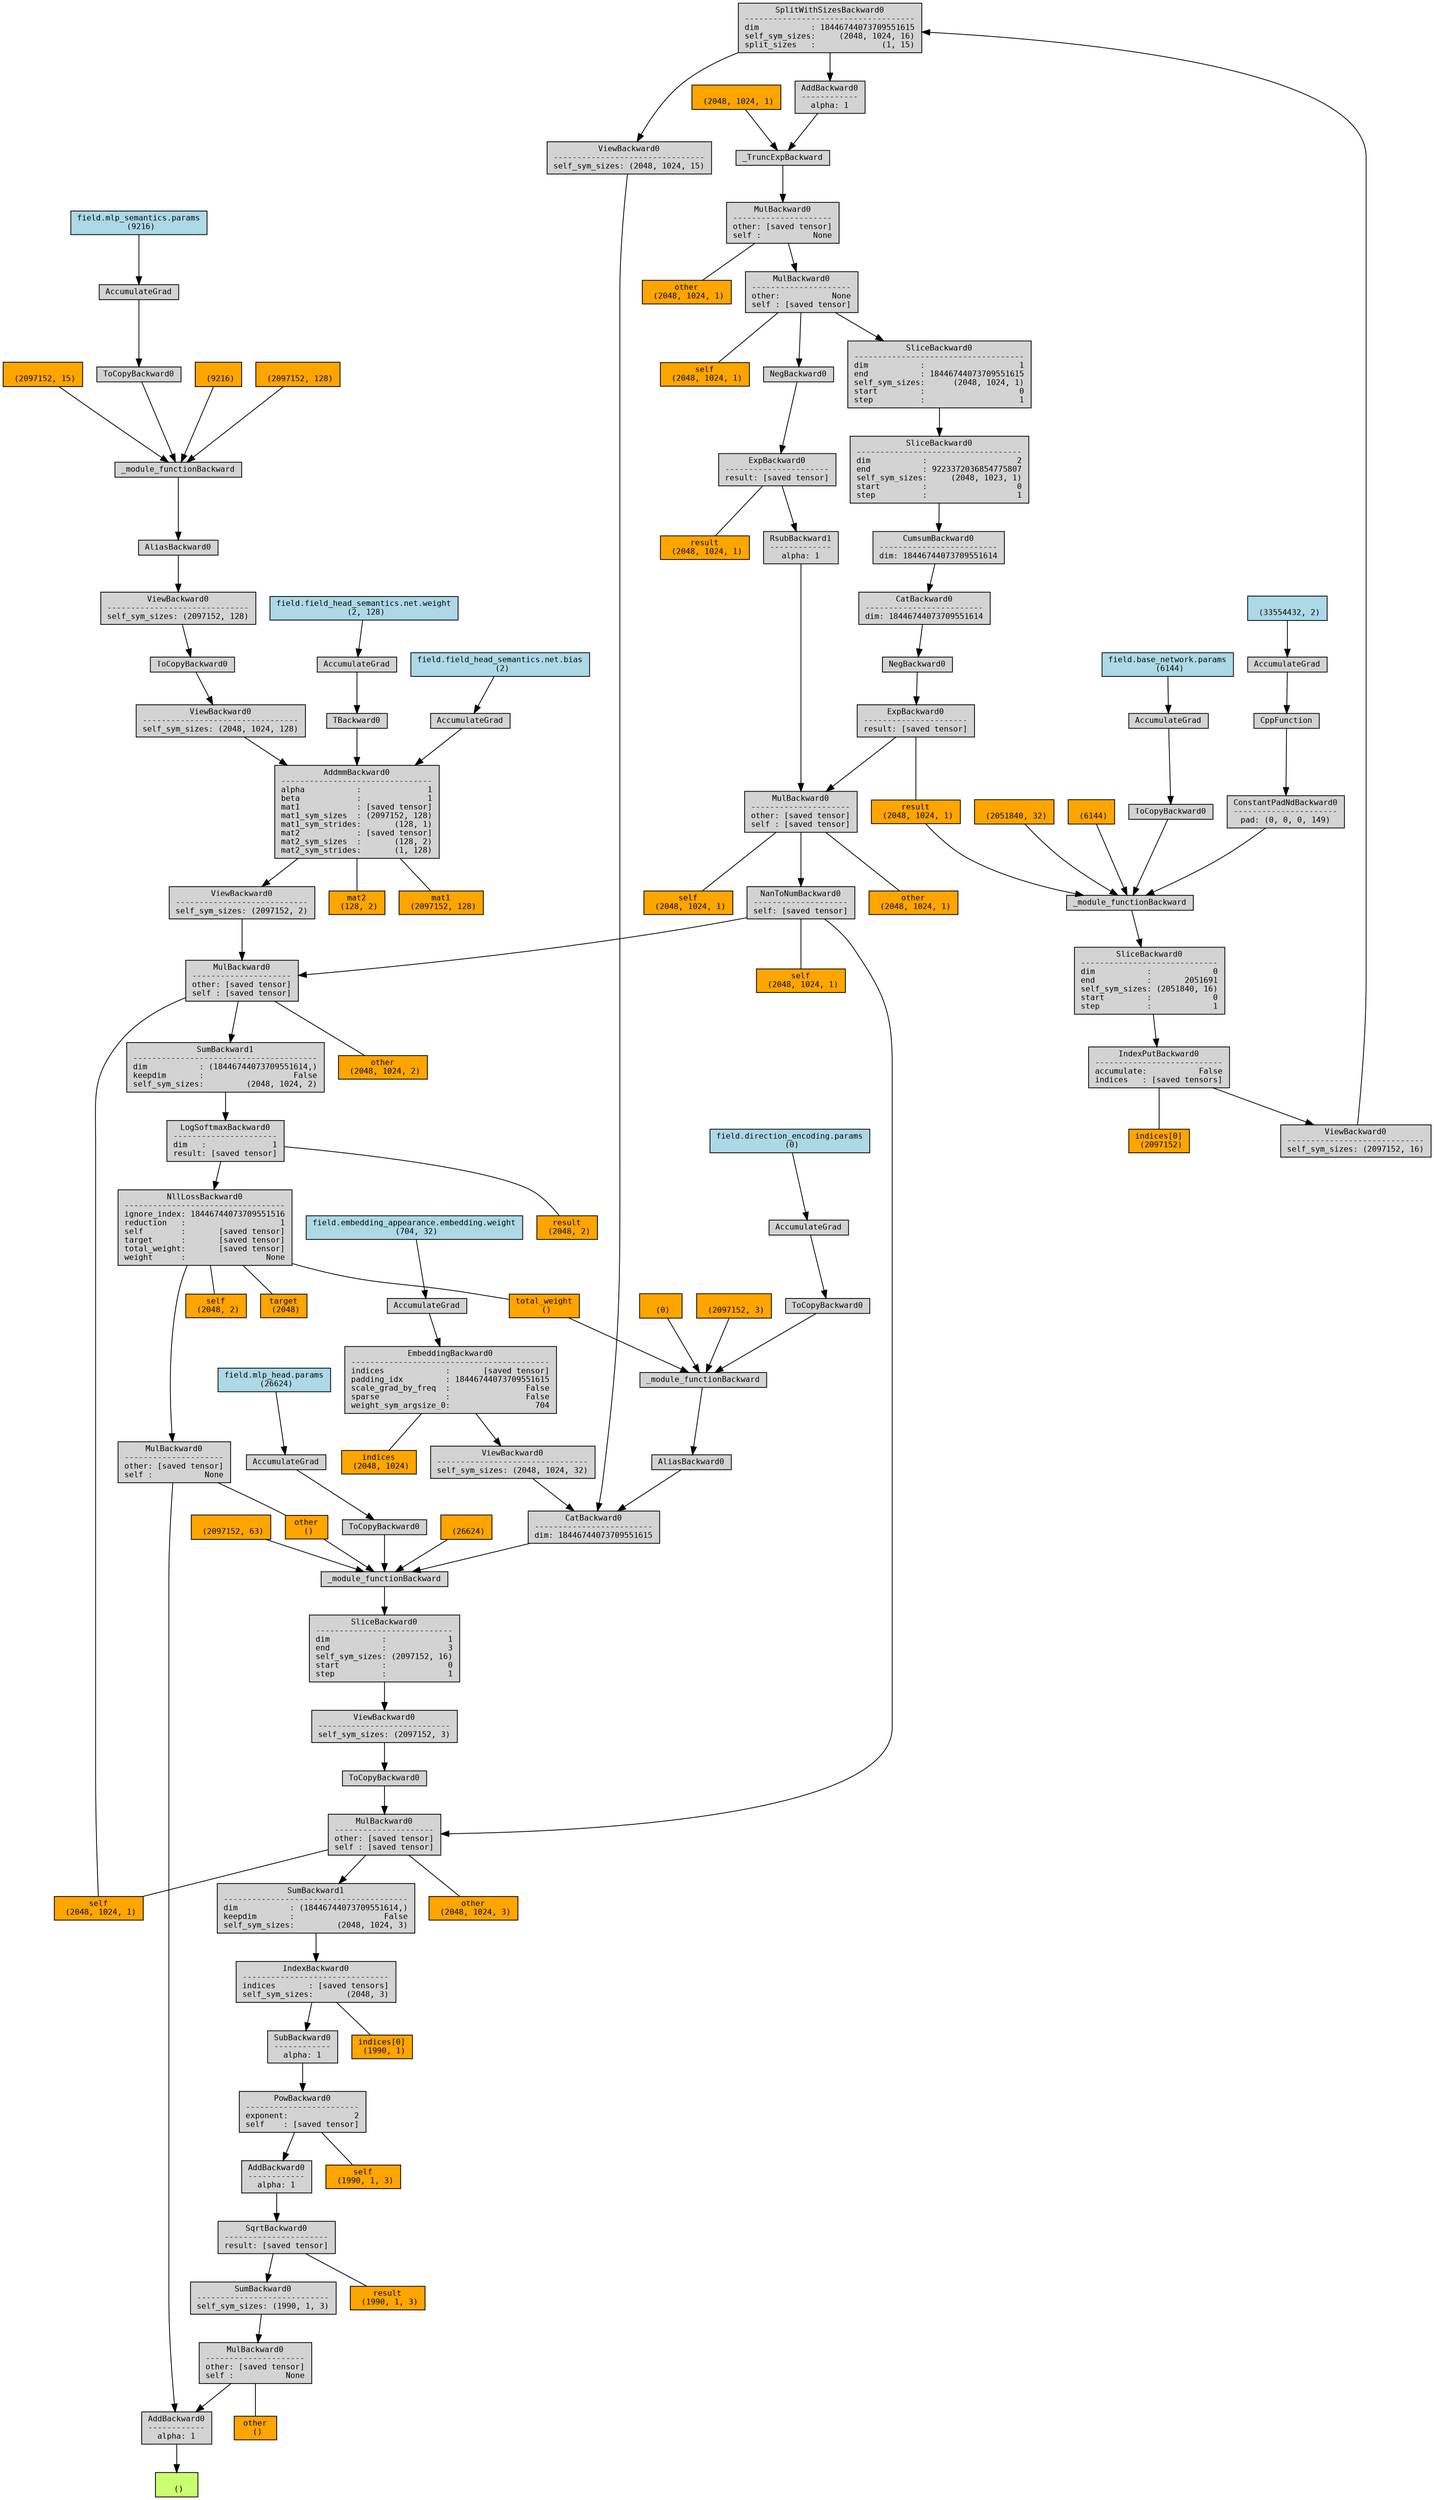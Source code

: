digraph {
	graph [size="34.199999999999996,34.199999999999996"]
	node [align=left fontname=monospace fontsize=10 height=0.2 ranksep=0.1 shape=box style=filled]
	140532712050576 [label="
 ()" fillcolor=darkolivegreen1]
	140532712352160 [label="AddBackward0
------------
alpha: 1"]
	140532712349856 -> 140532712352160
	140532712349856 -> 140532695448688 [dir=none]
	140532695448688 [label="other
 ()" fillcolor=orange]
	140532712349856 [label="MulBackward0
---------------------
other: [saved tensor]
self :           None"]
	140532712352592 -> 140532712349856
	140532712352592 [label="SumBackward0
----------------------------
self_sym_sizes: (1990, 1, 3)"]
	140532712350480 -> 140532712352592
	140532712350480 -> 140532695448528 [dir=none]
	140532695448528 [label="result
 (1990, 1, 3)" fillcolor=orange]
	140532712350480 [label="SqrtBackward0
----------------------
result: [saved tensor]"]
	140532712351104 -> 140532712350480
	140532712351104 [label="AddBackward0
------------
alpha: 1"]
	140532712351632 -> 140532712351104
	140532712351632 -> 140532712044480 [dir=none]
	140532712044480 [label="self
 (1990, 1, 3)" fillcolor=orange]
	140532712351632 [label="PowBackward0
------------------------
exponent:              2
self    : [saved tensor]"]
	140532712352208 -> 140532712351632
	140532712352208 [label="SubBackward0
------------
alpha: 1"]
	140532712353264 -> 140532712352208
	140532712353264 -> 140532712074432 [dir=none]
	140532712074432 [label="indices[0]
 (1990, 1)" fillcolor=orange]
	140532712353264 [label="IndexBackward0
-------------------------------
indices       : [saved tensors]
self_sym_sizes:       (2048, 3)"]
	140532712350000 -> 140532712353264
	140532712350000 [label="SumBackward1
---------------------------------------
dim           : (18446744073709551614,)
keepdim       :                   False
self_sym_sizes:         (2048, 1024, 3)"]
	140532712351440 -> 140532712350000
	140532712351440 -> 140532695471104 [dir=none]
	140532695471104 [label="other
 (2048, 1024, 3)" fillcolor=orange]
	140532712351440 -> 140532695472464 [dir=none]
	140532695472464 [label="self
 (2048, 1024, 1)" fillcolor=orange]
	140532712351440 [label="MulBackward0
---------------------
other: [saved tensor]
self : [saved tensor]"]
	140532712350144 -> 140532712351440
	140532712350144 -> 140532695472704 [dir=none]
	140532695472704 [label="self
 (2048, 1024, 1)" fillcolor=orange]
	140532712350144 [label="NanToNumBackward0
--------------------
self: [saved tensor]"]
	140532712350384 -> 140532712350144
	140532712350384 -> 140532695472864 [dir=none]
	140532695472864 [label="other
 (2048, 1024, 1)" fillcolor=orange]
	140532712350384 -> 140532695473024 [dir=none]
	140532695473024 [label="self
 (2048, 1024, 1)" fillcolor=orange]
	140532712350384 [label="MulBackward0
---------------------
other: [saved tensor]
self : [saved tensor]"]
	140532712353408 -> 140532712350384
	140532712353408 [label="RsubBackward1
-------------
alpha: 1"]
	140532712352256 -> 140532712353408
	140532712352256 -> 140532695448928 [dir=none]
	140532695448928 [label="result
 (2048, 1024, 1)" fillcolor=orange]
	140532712352256 [label="ExpBackward0
----------------------
result: [saved tensor]"]
	140532712349952 -> 140532712352256
	140532712349952 [label=NegBackward0]
	140532712351200 -> 140532712349952
	140532712351200 -> 140532712043280 [dir=none]
	140532712043280 [label="self
 (2048, 1024, 1)" fillcolor=orange]
	140532712351200 [label="MulBackward0
---------------------
other:           None
self : [saved tensor]"]
	140532712353216 -> 140532712351200
	140532712353216 -> 140532695605312 [dir=none]
	140532695605312 [label="other
 (2048, 1024, 1)" fillcolor=orange]
	140532712353216 [label="MulBackward0
---------------------
other: [saved tensor]
self :           None"]
	140532699735760 -> 140532712353216
	140532699735760 [label=_TruncExpBackward]
	140532718141696 -> 140532699735760
	140532718141696 [label="AddBackward0
------------
alpha: 1"]
	140532718145056 -> 140532718141696
	140532718145056 [label="SplitWithSizesBackward0
------------------------------------
dim           : 18446744073709551615
self_sym_sizes:     (2048, 1024, 16)
split_sizes   :              (1, 15)"]
	140532718144144 -> 140532718145056
	140532718144144 [label="ViewBackward0
-----------------------------
self_sym_sizes: (2097152, 16)"]
	140532718145200 -> 140532718144144
	140532718145200 -> 140532695609152 [dir=none]
	140532695609152 [label="indices[0]
 (2097152)" fillcolor=orange]
	140532718145200 [label="IndexPutBackward0
---------------------------
accumulate:           False
indices   : [saved tensors]"]
	140532718145344 -> 140532718145200
	140532718145344 [label="SliceBackward0
-----------------------------
dim           :             0
end           :       2051691
self_sym_sizes: (2051840, 16)
start         :             0
step          :             1"]
	140532699735520 -> 140532718145344
	140532699735520 [label=_module_functionBackward]
	140532718144240 -> 140532699735520
	140532718144240 [label="ConstantPadNdBackward0
----------------------
pad: (0, 0, 0, 149)"]
	140532718144528 -> 140532718144240
	140532718144528 [label=CppFunction]
	140532718143712 -> 140532718144528
	140537589629472 [label="
 (33554432, 2)" fillcolor=lightblue]
	140537589629472 -> 140532718143712
	140532718143712 [label=AccumulateGrad]
	140532718144048 -> 140532699735520
	140532718144048 [label=ToCopyBackward0]
	140532718144096 -> 140532718144048
	140532712071872 [label="field.base_network.params
 (6144)" fillcolor=lightblue]
	140532712071872 -> 140532718144096
	140532718144096 [label=AccumulateGrad]
	140532695606352 -> 140532699735520
	140532695606352 [label="
 (2051840, 32)" fillcolor=orange]
	140532695606912 -> 140532699735520
	140532695606912 [label="
 (6144)" fillcolor=orange]
	140532695448368 -> 140532699735520
	140532695448368 [label="
 (2051840, 16)" fillcolor=orange]
	140532695607792 -> 140532699735760
	140532695607792 [label="
 (2048, 1024, 1)" fillcolor=orange]
	140532712350960 -> 140532712350384
	140532712350960 -> 140532695448368 [dir=none]
	140532695448368 [label="result
 (2048, 1024, 1)" fillcolor=orange]
	140532712350960 [label="ExpBackward0
----------------------
result: [saved tensor]"]
	140532712352688 -> 140532712350960
	140532712352688 [label=NegBackward0]
	140532712353504 -> 140532712352688
	140532712353504 [label="CatBackward0
-------------------------
dim: 18446744073709551614"]
	140532718145104 -> 140532712353504
	140532718145104 [label="CumsumBackward0
-------------------------
dim: 18446744073709551614"]
	140532718145488 -> 140532718145104
	140532718145488 [label="SliceBackward0
-----------------------------------
dim           :                   2
end           : 9223372036854775807
self_sym_sizes:     (2048, 1023, 1)
start         :                   0
step          :                   1"]
	140532718141504 -> 140532718145488
	140532718141504 [label="SliceBackward0
------------------------------------
dim           :                    1
end           : 18446744073709551615
self_sym_sizes:      (2048, 1024, 1)
start         :                    0
step          :                    1"]
	140532712351200 -> 140532718141504
	140532712351872 -> 140532712351440
	140532712351872 [label=ToCopyBackward0]
	140532712352976 -> 140532712351872
	140532712352976 [label="ViewBackward0
----------------------------
self_sym_sizes: (2097152, 3)"]
	140532712352112 -> 140532712352976
	140532712352112 [label="SliceBackward0
-----------------------------
dim           :             1
end           :             3
self_sym_sizes: (2097152, 16)
start         :             0
step          :             1"]
	140532699734080 -> 140532712352112
	140532699734080 [label=_module_functionBackward]
	140532718144480 -> 140532699734080
	140532718144480 [label="CatBackward0
-------------------------
dim: 18446744073709551615"]
	140532718145296 -> 140532718144480
	140532718145296 [label=AliasBackward0]
	140532699734560 -> 140532718145296
	140532699734560 [label=_module_functionBackward]
	140532718144000 -> 140532699734560
	140532718144000 [label=ToCopyBackward0]
	140532718141984 -> 140532718144000
	140532712074032 [label="field.direction_encoding.params
 (0)" fillcolor=lightblue]
	140532712074032 -> 140532718141984
	140532718141984 [label=AccumulateGrad]
	140532695471504 -> 140532699734560
	140532695471504 [label="
 (2097152, 3)" fillcolor=orange]
	140532695471824 -> 140532699734560
	140532695471824 [label="
 (0)" fillcolor=orange]
	140532695448448 -> 140532699734560
	140532695448448 [label="
 (2097152, 16)" fillcolor=orange]
	140532718144912 -> 140532718144480
	140532718144912 [label="ViewBackward0
--------------------------------
self_sym_sizes: (2048, 1024, 15)"]
	140532718145056 -> 140532718144912
	140532718143664 -> 140532718144480
	140532718143664 [label="ViewBackward0
--------------------------------
self_sym_sizes: (2048, 1024, 32)"]
	140532718144192 -> 140532718143664
	140532718144192 -> 140532712072672 [dir=none]
	140532712072672 [label="indices
 (2048, 1024)" fillcolor=orange]
	140532718144192 [label="EmbeddingBackward0
------------------------------------------
indices             :       [saved tensor]
padding_idx         : 18446744073709551615
scale_grad_by_freq  :                False
sparse              :                False
weight_sym_argsize_0:                  704"]
	140532718143376 -> 140532718144192
	140532712071392 [label="field.embedding_appearance.embedding.weight
 (704, 32)" fillcolor=lightblue]
	140532712071392 -> 140532718143376
	140532718143376 [label=AccumulateGrad]
	140532718142512 -> 140532699734080
	140532718142512 [label=ToCopyBackward0]
	140532718141600 -> 140532718142512
	140532712046480 [label="field.mlp_head.params
 (26624)" fillcolor=lightblue]
	140532712046480 -> 140532718141600
	140532718141600 [label=AccumulateGrad]
	140532695473424 -> 140532699734080
	140532695473424 [label="
 (2097152, 63)" fillcolor=orange]
	140532695472784 -> 140532699734080
	140532695472784 [label="
 (26624)" fillcolor=orange]
	140532695446688 -> 140532699734080
	140532695446688 [label="
 (2097152, 16)" fillcolor=orange]
	140532712353024 -> 140532712352160
	140532712353024 -> 140532695446688 [dir=none]
	140532695446688 [label="other
 ()" fillcolor=orange]
	140532712353024 [label="MulBackward0
---------------------
other: [saved tensor]
self :           None"]
	140532712350576 -> 140532712353024
	140532712350576 -> 140532695449008 [dir=none]
	140532695449008 [label="self
 (2048, 2)" fillcolor=orange]
	140532712350576 -> 140532712074832 [dir=none]
	140532712074832 [label="target
 (2048)" fillcolor=orange]
	140532712350576 -> 140532695448448 [dir=none]
	140532695448448 [label="total_weight
 ()" fillcolor=orange]
	140532712350576 [label="NllLossBackward0
----------------------------------
ignore_index: 18446744073709551516
reduction   :                    1
self        :       [saved tensor]
target      :       [saved tensor]
total_weight:       [saved tensor]
weight      :                 None"]
	140532712351728 -> 140532712350576
	140532712351728 -> 140532695449408 [dir=none]
	140532695449408 [label="result
 (2048, 2)" fillcolor=orange]
	140532712351728 [label="LogSoftmaxBackward0
----------------------
dim   :              1
result: [saved tensor]"]
	140532712351392 -> 140532712351728
	140532712351392 [label="SumBackward1
---------------------------------------
dim           : (18446744073709551614,)
keepdim       :                   False
self_sym_sizes:         (2048, 1024, 2)"]
	140532712353312 -> 140532712351392
	140532712353312 -> 140532695473824 [dir=none]
	140532695473824 [label="other
 (2048, 1024, 2)" fillcolor=orange]
	140532712353312 -> 140532695472464 [dir=none]
	140532695472464 [label="self
 (2048, 1024, 1)" fillcolor=orange]
	140532712353312 [label="MulBackward0
---------------------
other: [saved tensor]
self : [saved tensor]"]
	140532712350144 -> 140532712353312
	140532712351008 -> 140532712353312
	140532712351008 [label="ViewBackward0
----------------------------
self_sym_sizes: (2097152, 2)"]
	140532718143808 -> 140532712351008
	140532718143808 -> 140532695449248 [dir=none]
	140532695449248 [label="mat1
 (2097152, 128)" fillcolor=orange]
	140532718143808 -> 140532695447408 [dir=none]
	140532695447408 [label="mat2
 (128, 2)" fillcolor=orange]
	140532718143808 [label="AddmmBackward0
--------------------------------
alpha           :              1
beta            :              1
mat1            : [saved tensor]
mat1_sym_sizes  : (2097152, 128)
mat1_sym_strides:       (128, 1)
mat2            : [saved tensor]
mat2_sym_sizes  :       (128, 2)
mat2_sym_strides:       (1, 128)"]
	140532718144864 -> 140532718143808
	140532712045360 [label="field.field_head_semantics.net.bias
 (2)" fillcolor=lightblue]
	140532712045360 -> 140532718144864
	140532718144864 [label=AccumulateGrad]
	140532718142080 -> 140532718143808
	140532718142080 [label="ViewBackward0
---------------------------------
self_sym_sizes: (2048, 1024, 128)"]
	140532718143856 -> 140532718142080
	140532718143856 [label=ToCopyBackward0]
	140532718142464 -> 140532718143856
	140532718142464 [label="ViewBackward0
------------------------------
self_sym_sizes: (2097152, 128)"]
	140532718142272 -> 140532718142464
	140532718142272 [label=AliasBackward0]
	140532713479760 -> 140532718142272
	140532713479760 [label=_module_functionBackward]
	140532718142848 -> 140532713479760
	140532718142848 [label=ToCopyBackward0]
	140532718142320 -> 140532718142848
	140532712045760 [label="field.mlp_semantics.params
 (9216)" fillcolor=lightblue]
	140532712045760 -> 140532718142320
	140532718142320 [label=AccumulateGrad]
	140532695471024 -> 140532713479760
	140532695471024 [label="
 (2097152, 15)" fillcolor=orange]
	140532695473184 -> 140532713479760
	140532695473184 [label="
 (9216)" fillcolor=orange]
	140532695448128 -> 140532713479760
	140532695448128 [label="
 (2097152, 128)" fillcolor=orange]
	140532718143760 -> 140532718143808
	140532718143760 [label=TBackward0]
	140532718142560 -> 140532718143760
	140532712045680 [label="field.field_head_semantics.net.weight
 (2, 128)" fillcolor=lightblue]
	140532712045680 -> 140532718142560
	140532718142560 [label=AccumulateGrad]
	140532712352160 -> 140532712050576
}

